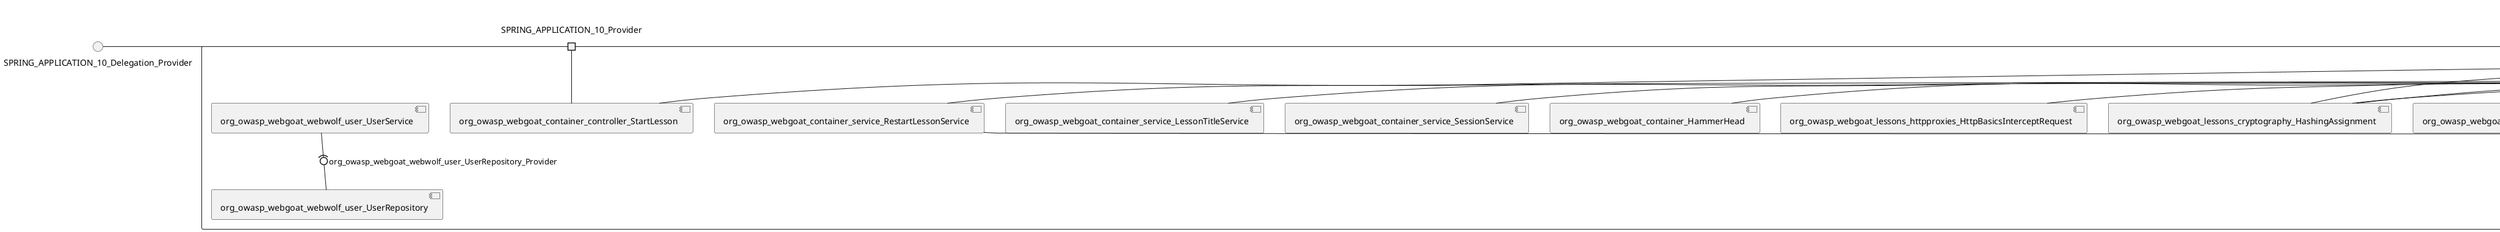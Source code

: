 @startuml
skinparam fixCircleLabelOverlapping true
skinparam componentStyle uml2
() SPRING_APPLICATION_10_Delegation_Provider
() SPRING_APPLICATION_11_Delegation_Provider
() SPRING_APPLICATION_12_Delegation_Provider
() SPRING_APPLICATION_13_Delegation_Provider
() SPRING_APPLICATION_14_Delegation_Provider
() SPRING_APPLICATION_15_Delegation_Provider
() SPRING_APPLICATION_16_Delegation_Provider
() SPRING_APPLICATION_2_Delegation_Provider
() SPRING_APPLICATION_3_Delegation_Provider
() SPRING_APPLICATION_4_Delegation_Provider
() SPRING_APPLICATION_5_Delegation_Provider
() SPRING_APPLICATION_6_Delegation_Provider
() SPRING_APPLICATION_7_Delegation_Provider
() SPRING_APPLICATION_8_Delegation_Provider
() SPRING_APPLICATION_9_Delegation_Provider
() SPRING_APPLICATION_BypassRestrictions_FieldRestrictions_POST_Delegation_Provider
() SPRING_APPLICATION_BypassRestrictions_frontendValidation_POST_Delegation_Provider
() SPRING_APPLICATION_ChromeDevTools_dummy_POST_Delegation_Provider
() SPRING_APPLICATION_ChromeDevTools_network_POST_Delegation_Provider
() SPRING_APPLICATION_CrossSiteScriptingStored_stored_xss_POST_Delegation_Provider
() SPRING_APPLICATION_CrossSiteScriptingStored_stored_xss_follow_up_POST_Delegation_Provider
() SPRING_APPLICATION_CrossSiteScripting_attack1_POST_Delegation_Provider
() SPRING_APPLICATION_CrossSiteScripting_attack3_POST_Delegation_Provider
() SPRING_APPLICATION_CrossSiteScripting_attack4_POST_Delegation_Provider
() SPRING_APPLICATION_CrossSiteScripting_attack5a_GET_Delegation_Provider
() SPRING_APPLICATION_CrossSiteScripting_attack6a_POST_Delegation_Provider
() SPRING_APPLICATION_CrossSiteScripting_dom_follow_up_POST_Delegation_Provider
() SPRING_APPLICATION_CrossSiteScripting_phone_home_xss_POST_Delegation_Provider
() SPRING_APPLICATION_CrossSiteScripting_quiz_GET_POST_Delegation_Provider
() SPRING_APPLICATION_Delegation_Provider
() SPRING_APPLICATION_GET_10_Delegation_Provider
() SPRING_APPLICATION_GET_11_Delegation_Provider
() SPRING_APPLICATION_GET_2_Delegation_Provider
() SPRING_APPLICATION_GET_3_Delegation_Provider
() SPRING_APPLICATION_GET_4_Delegation_Provider
() SPRING_APPLICATION_GET_5_Delegation_Provider
() SPRING_APPLICATION_GET_6_Delegation_Provider
() SPRING_APPLICATION_GET_7_Delegation_Provider
() SPRING_APPLICATION_GET_8_Delegation_Provider
() SPRING_APPLICATION_GET_9_Delegation_Provider
() SPRING_APPLICATION_GET_Delegation_Provider
() SPRING_APPLICATION_HtmlTampering_task_POST_Delegation_Provider
() SPRING_APPLICATION_HttpBasics_attack1_POST_Delegation_Provider
() SPRING_APPLICATION_HttpBasics_attack2_POST_Delegation_Provider
() SPRING_APPLICATION_IDOR_diff_attributes_POST_Delegation_Provider
() SPRING_APPLICATION_IDOR_login_POST_Delegation_Provider
() SPRING_APPLICATION_IDOR_profile_alt_path_POST_Delegation_Provider
() SPRING_APPLICATION_InsecureDeserialization_task_POST_Delegation_Provider
() SPRING_APPLICATION_InsecureLogin_Delegation_Provider
() SPRING_APPLICATION_JWT_decode_POST_Delegation_Provider
() SPRING_APPLICATION_JWT_jku_Delegation_Provider
() SPRING_APPLICATION_JWT_kid_Delegation_Provider
() SPRING_APPLICATION_JWT_quiz_GET_POST_Delegation_Provider
() SPRING_APPLICATION_JWT_refresh_Delegation_Provider
() SPRING_APPLICATION_JWT_secret_POST_Delegation_Provider
() SPRING_APPLICATION_JWT_votings_Delegation_Provider
() SPRING_APPLICATION_LogSpoofing_log_bleeding_POST_Delegation_Provider
() SPRING_APPLICATION_LogSpoofing_log_spoofing_POST_Delegation_Provider
() SPRING_APPLICATION_POST_10_Delegation_Provider
() SPRING_APPLICATION_POST_11_Delegation_Provider
() SPRING_APPLICATION_POST_12_Delegation_Provider
() SPRING_APPLICATION_POST_13_Delegation_Provider
() SPRING_APPLICATION_POST_14_Delegation_Provider
() SPRING_APPLICATION_POST_15_Delegation_Provider
() SPRING_APPLICATION_POST_16_Delegation_Provider
() SPRING_APPLICATION_POST_17_Delegation_Provider
() SPRING_APPLICATION_POST_18_Delegation_Provider
() SPRING_APPLICATION_POST_2_Delegation_Provider
() SPRING_APPLICATION_POST_3_Delegation_Provider
() SPRING_APPLICATION_POST_4_Delegation_Provider
() SPRING_APPLICATION_POST_5_Delegation_Provider
() SPRING_APPLICATION_POST_6_Delegation_Provider
() SPRING_APPLICATION_POST_7_Delegation_Provider
() SPRING_APPLICATION_POST_8_Delegation_Provider
() SPRING_APPLICATION_POST_9_Delegation_Provider
() SPRING_APPLICATION_POST_Delegation_Provider
() SPRING_APPLICATION_PUT_Delegation_Provider
() SPRING_APPLICATION_PasswordReset_ForgotPassword_create_password_reset_link_POST_Delegation_Provider
() SPRING_APPLICATION_PasswordReset_SecurityQuestions_POST_Delegation_Provider
() SPRING_APPLICATION_PasswordReset_reset_Delegation_Provider
() SPRING_APPLICATION_PasswordReset_simple_mail_reset_POST_Delegation_Provider
() SPRING_APPLICATION_PathTraversal_profile_picture_GET_Delegation_Provider
() SPRING_APPLICATION_PathTraversal_profile_picture_fix_GET_Delegation_Provider
() SPRING_APPLICATION_PathTraversal_profile_upload_POST_Delegation_Provider
() SPRING_APPLICATION_PathTraversal_profile_upload_fix_POST_Delegation_Provider
() SPRING_APPLICATION_PathTraversal_profile_upload_remove_user_input_POST_Delegation_Provider
() SPRING_APPLICATION_PathTraversal_random_POST_Delegation_Provider
() SPRING_APPLICATION_PathTraversal_random_picture_GET_Delegation_Provider
() SPRING_APPLICATION_PathTraversal_zip_slip_Delegation_Provider
() SPRING_APPLICATION_SSRF_task1_POST_Delegation_Provider
() SPRING_APPLICATION_SSRF_task2_POST_Delegation_Provider
() SPRING_APPLICATION_SecurePasswords_assignment_POST_Delegation_Provider
() SPRING_APPLICATION_SqlInjectionAdvanced_attack6a_POST_Delegation_Provider
() SPRING_APPLICATION_SqlInjectionAdvanced_attack6b_POST_Delegation_Provider
() SPRING_APPLICATION_SqlInjectionAdvanced_challenge_Login_POST_Delegation_Provider
() SPRING_APPLICATION_SqlInjectionAdvanced_challenge_PUT_Delegation_Provider
() SPRING_APPLICATION_SqlInjectionAdvanced_quiz_GET_POST_Delegation_Provider
() SPRING_APPLICATION_SqlInjectionMitigations_attack10a_POST_Delegation_Provider
() SPRING_APPLICATION_SqlInjectionMitigations_attack10b_POST_Delegation_Provider
() SPRING_APPLICATION_SqlInjectionMitigations_attack12a_POST_Delegation_Provider
() SPRING_APPLICATION_SqlInjectionMitigations_servers_GET_Delegation_Provider
() SPRING_APPLICATION_SqlInjection_assignment5a_POST_Delegation_Provider
() SPRING_APPLICATION_SqlInjection_assignment5b_POST_Delegation_Provider
() SPRING_APPLICATION_SqlInjection_attack10_POST_Delegation_Provider
() SPRING_APPLICATION_SqlInjection_attack2_POST_Delegation_Provider
() SPRING_APPLICATION_SqlInjection_attack3_POST_Delegation_Provider
() SPRING_APPLICATION_SqlInjection_attack4_POST_Delegation_Provider
() SPRING_APPLICATION_SqlInjection_attack5_POST_Delegation_Provider
() SPRING_APPLICATION_SqlInjection_attack8_POST_Delegation_Provider
() SPRING_APPLICATION_SqlInjection_attack9_POST_Delegation_Provider
() SPRING_APPLICATION_SqlOnlyInputValidationOnKeywords_attack_POST_Delegation_Provider
() SPRING_APPLICATION_SqlOnlyInputValidation_attack_POST_Delegation_Provider
() SPRING_APPLICATION_VulnerableComponents_attack1_POST_Delegation_Provider
() SPRING_APPLICATION_WebWolf_GET_Delegation_Provider
() SPRING_APPLICATION_WebWolf_landing_Delegation_Provider
() SPRING_APPLICATION_WebWolf_mail_Delegation_Provider
() SPRING_APPLICATION_challenge_1_POST_Delegation_Provider
() SPRING_APPLICATION_challenge_5_POST_Delegation_Provider
() SPRING_APPLICATION_challenge_7_Delegation_Provider
() SPRING_APPLICATION_challenge_8_Delegation_Provider
() SPRING_APPLICATION_challenge_logo_Delegation_Provider
() SPRING_APPLICATION_cia_quiz_GET_POST_Delegation_Provider
() SPRING_APPLICATION_clientSideFiltering_attack1_POST_Delegation_Provider
() SPRING_APPLICATION_clientSideFiltering_challenge_store_coupons_GET_Delegation_Provider
() SPRING_APPLICATION_clientSideFiltering_getItForFree_POST_Delegation_Provider
() SPRING_APPLICATION_clientSideFiltering_salaries_GET_Delegation_Provider
() SPRING_APPLICATION_crypto_encoding_basic_auth_POST_Delegation_Provider
() SPRING_APPLICATION_crypto_encoding_xor_POST_Delegation_Provider
() SPRING_APPLICATION_crypto_hashing_POST_Delegation_Provider
() SPRING_APPLICATION_crypto_secure_defaults_POST_Delegation_Provider
() SPRING_APPLICATION_crypto_signing_verify_POST_Delegation_Provider
() SPRING_APPLICATION_csrf_feedback_message_POST_Delegation_Provider
() SPRING_APPLICATION_csrf_review_POST_Delegation_Provider
() SPRING_APPLICATION_files_GET_Delegation_Provider
() SPRING_APPLICATION_fileupload_POST_Delegation_Provider
() SPRING_APPLICATION_jwt_Delegation_Provider
() SPRING_APPLICATION_landing_Delegation_Provider
() SPRING_APPLICATION_lesson_template_Delegation_Provider
() SPRING_APPLICATION_login_oauth_mvc_GET_Delegation_Provider
() SPRING_APPLICATION_mail_DELETE_GET_POST_Delegation_Provider
() SPRING_APPLICATION_register_mvc_POST_Delegation_Provider
() SPRING_APPLICATION_registration_GET_Delegation_Provider
() SPRING_APPLICATION_requests_GET_Delegation_Provider
() SPRING_APPLICATION_scoreboard_data_GET_Delegation_Provider
() SPRING_APPLICATION_server_directory_GET_Delegation_Provider
() SPRING_APPLICATION_service_debug_labels_mvc_Delegation_Provider
() SPRING_APPLICATION_service_lessonoverview_mvc_Delegation_Provider
() SPRING_APPLICATION_xxe_comments_GET_Delegation_Provider
rectangle System {
[org_owasp_webgoat_container_HammerHead] [[webgoat-webgoat.repository#_2qM_3u_NEe65wLWVUrOb5w]]
[org_owasp_webgoat_container_WebWolfRedirect] [[webgoat-webgoat.repository#_2qM_3u_NEe65wLWVUrOb5w]]
[org_owasp_webgoat_container_controller_StartLesson] [[webgoat-webgoat.repository#_2qM_3u_NEe65wLWVUrOb5w]]
[org_owasp_webgoat_container_controller_Welcome] [[webgoat-webgoat.repository#_2qM_3u_NEe65wLWVUrOb5w]]
[org_owasp_webgoat_container_i18n_PluginMessages_Provider] [[webgoat-webgoat.repository#_2qM_3u_NEe65wLWVUrOb5w]]
[org_owasp_webgoat_container_service_EnvironmentService] [[webgoat-webgoat.repository#_2qM_3u_NEe65wLWVUrOb5w]]
[org_owasp_webgoat_container_service_HintService] [[webgoat-webgoat.repository#_2qM_3u_NEe65wLWVUrOb5w]]
[org_owasp_webgoat_container_service_LabelDebugService] [[webgoat-webgoat.repository#_2qM_3u_NEe65wLWVUrOb5w]]
[org_owasp_webgoat_container_service_LabelService] [[webgoat-webgoat.repository#_2qM_3u_NEe65wLWVUrOb5w]]
[org_owasp_webgoat_container_service_LessonInfoService] [[webgoat-webgoat.repository#_2qM_3u_NEe65wLWVUrOb5w]]
[org_owasp_webgoat_container_service_LessonMenuService] [[webgoat-webgoat.repository#_2qM_3u_NEe65wLWVUrOb5w]]
[org_owasp_webgoat_container_service_LessonProgressService] [[webgoat-webgoat.repository#_2qM_3u_NEe65wLWVUrOb5w]]
[org_owasp_webgoat_container_service_LessonTitleService] [[webgoat-webgoat.repository#_2qM_3u_NEe65wLWVUrOb5w]]
[org_owasp_webgoat_container_service_ReportCardService] [[webgoat-webgoat.repository#_2qM_3u_NEe65wLWVUrOb5w]]
[org_owasp_webgoat_container_service_RestartLessonService] [[webgoat-webgoat.repository#_2qM_3u_NEe65wLWVUrOb5w]]
[org_owasp_webgoat_container_service_SessionService] [[webgoat-webgoat.repository#_2qM_3u_NEe65wLWVUrOb5w]]
[org_owasp_webgoat_container_session_UserSessionData_Provider] [[webgoat-webgoat.repository#_2qM_3u_NEe65wLWVUrOb5w]]
[org_owasp_webgoat_container_session_WebSession_Provider] [[webgoat-webgoat.repository#_2qM_3u_NEe65wLWVUrOb5w]]
[org_owasp_webgoat_container_users_RegistrationController] [[webgoat-webgoat.repository#_2qM_3u_NEe65wLWVUrOb5w]]
[org_owasp_webgoat_container_users_Scoreboard] [[webgoat-webgoat.repository#_2qM_3u_NEe65wLWVUrOb5w]]
[org_owasp_webgoat_container_users_UserRepository] [[webgoat-webgoat.repository#_2qM_3u_NEe65wLWVUrOb5w]]
[org_owasp_webgoat_container_users_UserService] [[webgoat-webgoat.repository#_2qM_3u_NEe65wLWVUrOb5w]]
[org_owasp_webgoat_container_users_UserTrackerRepository] [[webgoat-webgoat.repository#_2qM_3u_NEe65wLWVUrOb5w]]
[org_owasp_webgoat_lessons_authbypass_VerifyAccount] [[webgoat-webgoat.repository#_2qM_3u_NEe65wLWVUrOb5w]]
[org_owasp_webgoat_lessons_bypassrestrictions_BypassRestrictionsFieldRestrictions] [[webgoat-webgoat.repository#_2qM_3u_NEe65wLWVUrOb5w]]
[org_owasp_webgoat_lessons_bypassrestrictions_BypassRestrictionsFrontendValidation] [[webgoat-webgoat.repository#_2qM_3u_NEe65wLWVUrOb5w]]
[org_owasp_webgoat_lessons_challenges_FlagController] [[webgoat-webgoat.repository#_2qM_3u_NEe65wLWVUrOb5w]]
[org_owasp_webgoat_lessons_challenges_challenge1_Assignment1] [[webgoat-webgoat.repository#_2qM_3u_NEe65wLWVUrOb5w]]
[org_owasp_webgoat_lessons_challenges_challenge1_ImageServlet] [[webgoat-webgoat.repository#_2qM_3u_NEe65wLWVUrOb5w]]
[org_owasp_webgoat_lessons_challenges_challenge5_Assignment5] [[webgoat-webgoat.repository#_2qM_3u_NEe65wLWVUrOb5w]]
[org_owasp_webgoat_lessons_challenges_challenge7_Assignment7] [[webgoat-webgoat.repository#_2qM_3u_NEe65wLWVUrOb5w]]
[org_owasp_webgoat_lessons_challenges_challenge8_Assignment8] [[webgoat-webgoat.repository#_2qM_3u_NEe65wLWVUrOb5w]]
[org_owasp_webgoat_lessons_chromedevtools_NetworkDummy] [[webgoat-webgoat.repository#_2qM_3u_NEe65wLWVUrOb5w]]
[org_owasp_webgoat_lessons_chromedevtools_NetworkLesson] [[webgoat-webgoat.repository#_2qM_3u_NEe65wLWVUrOb5w]]
[org_owasp_webgoat_lessons_cia_CIAQuiz] [[webgoat-webgoat.repository#_2qM_3u_NEe65wLWVUrOb5w]]
[org_owasp_webgoat_lessons_clientsidefiltering_ClientSideFilteringAssignment] [[webgoat-webgoat.repository#_2qM_3u_NEe65wLWVUrOb5w]]
[org_owasp_webgoat_lessons_clientsidefiltering_ClientSideFilteringFreeAssignment] [[webgoat-webgoat.repository#_2qM_3u_NEe65wLWVUrOb5w]]
[org_owasp_webgoat_lessons_clientsidefiltering_Salaries] [[webgoat-webgoat.repository#_2qM_3u_NEe65wLWVUrOb5w]]
[org_owasp_webgoat_lessons_clientsidefiltering_ShopEndpoint] [[webgoat-webgoat.repository#_2qM_3u_NEe65wLWVUrOb5w]]
[org_owasp_webgoat_lessons_cryptography_EncodingAssignment] [[webgoat-webgoat.repository#_2qM_3u_NEe65wLWVUrOb5w]]
[org_owasp_webgoat_lessons_cryptography_HashingAssignment] [[webgoat-webgoat.repository#_2qM_3u_NEe65wLWVUrOb5w]]
[org_owasp_webgoat_lessons_cryptography_SecureDefaultsAssignment] [[webgoat-webgoat.repository#_2qM_3u_NEe65wLWVUrOb5w]]
[org_owasp_webgoat_lessons_cryptography_SigningAssignment] [[webgoat-webgoat.repository#_2qM_3u_NEe65wLWVUrOb5w]]
[org_owasp_webgoat_lessons_cryptography_XOREncodingAssignment] [[webgoat-webgoat.repository#_2qM_3u_NEe65wLWVUrOb5w]]
[org_owasp_webgoat_lessons_csrf_CSRFConfirmFlag1] [[webgoat-webgoat.repository#_2qM_3u_NEe65wLWVUrOb5w]]
[org_owasp_webgoat_lessons_csrf_CSRFFeedback] [[webgoat-webgoat.repository#_2qM_3u_NEe65wLWVUrOb5w]]
[org_owasp_webgoat_lessons_csrf_CSRFGetFlag] [[webgoat-webgoat.repository#_2qM_3u_NEe65wLWVUrOb5w]]
[org_owasp_webgoat_lessons_csrf_CSRFLogin] [[webgoat-webgoat.repository#_2qM_3u_NEe65wLWVUrOb5w]]
[org_owasp_webgoat_lessons_csrf_ForgedReviews] [[webgoat-webgoat.repository#_2qM_3u_NEe65wLWVUrOb5w]]
[org_owasp_webgoat_lessons_csrf_ObjectMapper_Provider] [[webgoat-webgoat.repository#_2qM_3u_NEe65wLWVUrOb5w]]
[org_owasp_webgoat_lessons_deserialization_InsecureDeserializationTask] [[webgoat-webgoat.repository#_2qM_3u_NEe65wLWVUrOb5w]]
[org_owasp_webgoat_lessons_hijacksession_HijackSessionAssignment] [[webgoat-webgoat.repository#_2qM_3u_NEe65wLWVUrOb5w]]
[org_owasp_webgoat_lessons_hijacksession_cas_HijackSessionAuthenticationProvider] [[webgoat-webgoat.repository#_2qM_3u_NEe65wLWVUrOb5w]]
[org_owasp_webgoat_lessons_htmltampering_HtmlTamperingTask] [[webgoat-webgoat.repository#_2qM_3u_NEe65wLWVUrOb5w]]
[org_owasp_webgoat_lessons_httpbasics_HttpBasicsLesson] [[webgoat-webgoat.repository#_2qM_3u_NEe65wLWVUrOb5w]]
[org_owasp_webgoat_lessons_httpbasics_HttpBasicsQuiz] [[webgoat-webgoat.repository#_2qM_3u_NEe65wLWVUrOb5w]]
[org_owasp_webgoat_lessons_httpproxies_HttpBasicsInterceptRequest] [[webgoat-webgoat.repository#_2qM_3u_NEe65wLWVUrOb5w]]
[org_owasp_webgoat_lessons_idor_IDORDiffAttributes] [[webgoat-webgoat.repository#_2qM_3u_NEe65wLWVUrOb5w]]
[org_owasp_webgoat_lessons_idor_IDOREditOtherProfile] [[webgoat-webgoat.repository#_2qM_3u_NEe65wLWVUrOb5w]]
[org_owasp_webgoat_lessons_idor_IDORLogin] [[webgoat-webgoat.repository#_2qM_3u_NEe65wLWVUrOb5w]]
[org_owasp_webgoat_lessons_idor_IDORViewOtherProfile] [[webgoat-webgoat.repository#_2qM_3u_NEe65wLWVUrOb5w]]
[org_owasp_webgoat_lessons_idor_IDORViewOwnProfile] [[webgoat-webgoat.repository#_2qM_3u_NEe65wLWVUrOb5w]]
[org_owasp_webgoat_lessons_idor_IDORViewOwnProfileAltUrl] [[webgoat-webgoat.repository#_2qM_3u_NEe65wLWVUrOb5w]]
[org_owasp_webgoat_lessons_insecurelogin_InsecureLoginTask] [[webgoat-webgoat.repository#_2qM_3u_NEe65wLWVUrOb5w]]
[org_owasp_webgoat_lessons_jwt_JWTDecodeEndpoint] [[webgoat-webgoat.repository#_2qM_3u_NEe65wLWVUrOb5w]]
[org_owasp_webgoat_lessons_jwt_JWTQuiz] [[webgoat-webgoat.repository#_2qM_3u_NEe65wLWVUrOb5w]]
[org_owasp_webgoat_lessons_jwt_JWTRefreshEndpoint] [[webgoat-webgoat.repository#_2qM_3u_NEe65wLWVUrOb5w]]
[org_owasp_webgoat_lessons_jwt_JWTSecretKeyEndpoint] [[webgoat-webgoat.repository#_2qM_3u_NEe65wLWVUrOb5w]]
[org_owasp_webgoat_lessons_jwt_JWTVotesEndpoint] [[webgoat-webgoat.repository#_2qM_3u_NEe65wLWVUrOb5w]]
[org_owasp_webgoat_lessons_jwt_claimmisuse_JWTHeaderJKUEndpoint] [[webgoat-webgoat.repository#_2qM_3u_NEe65wLWVUrOb5w]]
[org_owasp_webgoat_lessons_jwt_claimmisuse_JWTHeaderKIDEndpoint] [[webgoat-webgoat.repository#_2qM_3u_NEe65wLWVUrOb5w]]
[org_owasp_webgoat_lessons_lessontemplate_SampleAttack] [[webgoat-webgoat.repository#_2qM_3u_NEe65wLWVUrOb5w]]
[org_owasp_webgoat_lessons_logging_LogBleedingTask] [[webgoat-webgoat.repository#_2qM_3u_NEe65wLWVUrOb5w]]
[org_owasp_webgoat_lessons_logging_LogSpoofingTask] [[webgoat-webgoat.repository#_2qM_3u_NEe65wLWVUrOb5w]]
[org_owasp_webgoat_lessons_missingac_MissingFunctionACHiddenMenus] [[webgoat-webgoat.repository#_2qM_3u_NEe65wLWVUrOb5w]]
[org_owasp_webgoat_lessons_missingac_MissingFunctionACUsers] [[webgoat-webgoat.repository#_2qM_3u_NEe65wLWVUrOb5w]]
[org_owasp_webgoat_lessons_missingac_MissingFunctionACYourHash] [[webgoat-webgoat.repository#_2qM_3u_NEe65wLWVUrOb5w]]
[org_owasp_webgoat_lessons_missingac_MissingFunctionACYourHashAdmin] [[webgoat-webgoat.repository#_2qM_3u_NEe65wLWVUrOb5w]]
[org_owasp_webgoat_lessons_passwordreset_QuestionsAssignment] [[webgoat-webgoat.repository#_2qM_3u_NEe65wLWVUrOb5w]]
[org_owasp_webgoat_lessons_passwordreset_ResetLinkAssignment] [[webgoat-webgoat.repository#_2qM_3u_NEe65wLWVUrOb5w]]
[org_owasp_webgoat_lessons_passwordreset_ResetLinkAssignmentForgotPassword] [[webgoat-webgoat.repository#_2qM_3u_NEe65wLWVUrOb5w]]
[org_owasp_webgoat_lessons_passwordreset_SecurityQuestionAssignment] [[webgoat-webgoat.repository#_2qM_3u_NEe65wLWVUrOb5w]]
[org_owasp_webgoat_lessons_passwordreset_SimpleMailAssignment] [[webgoat-webgoat.repository#_2qM_3u_NEe65wLWVUrOb5w]]
[org_owasp_webgoat_lessons_passwordreset_TriedQuestions] [[webgoat-webgoat.repository#_2qM_3u_NEe65wLWVUrOb5w]]
[org_owasp_webgoat_lessons_pathtraversal_ProfileUpload] [[webgoat-webgoat.repository#_2qM_3u_NEe65wLWVUrOb5w]]
[org_owasp_webgoat_lessons_pathtraversal_ProfileUploadFix] [[webgoat-webgoat.repository#_2qM_3u_NEe65wLWVUrOb5w]]
[org_owasp_webgoat_lessons_pathtraversal_ProfileUploadRemoveUserInput] [[webgoat-webgoat.repository#_2qM_3u_NEe65wLWVUrOb5w]]
[org_owasp_webgoat_lessons_pathtraversal_ProfileUploadRetrieval] [[webgoat-webgoat.repository#_2qM_3u_NEe65wLWVUrOb5w]]
[org_owasp_webgoat_lessons_pathtraversal_ProfileZipSlip] [[webgoat-webgoat.repository#_2qM_3u_NEe65wLWVUrOb5w]]
[org_owasp_webgoat_lessons_securepasswords_SecurePasswordsAssignment] [[webgoat-webgoat.repository#_2qM_3u_NEe65wLWVUrOb5w]]
[org_owasp_webgoat_lessons_spoofcookie_SpoofCookieAssignment] [[webgoat-webgoat.repository#_2qM_3u_NEe65wLWVUrOb5w]]
[org_owasp_webgoat_lessons_sqlinjection_advanced_SqlInjectionChallenge] [[webgoat-webgoat.repository#_2qM_3u_NEe65wLWVUrOb5w]]
[org_owasp_webgoat_lessons_sqlinjection_advanced_SqlInjectionChallengeLogin] [[webgoat-webgoat.repository#_2qM_3u_NEe65wLWVUrOb5w]]
[org_owasp_webgoat_lessons_sqlinjection_advanced_SqlInjectionLesson6a] [[webgoat-webgoat.repository#_2qM_3u_NEe65wLWVUrOb5w]]
[org_owasp_webgoat_lessons_sqlinjection_advanced_SqlInjectionLesson6b] [[webgoat-webgoat.repository#_2qM_3u_NEe65wLWVUrOb5w]]
[org_owasp_webgoat_lessons_sqlinjection_advanced_SqlInjectionQuiz] [[webgoat-webgoat.repository#_2qM_3u_NEe65wLWVUrOb5w]]
[org_owasp_webgoat_lessons_sqlinjection_introduction_SqlInjectionLesson10] [[webgoat-webgoat.repository#_2qM_3u_NEe65wLWVUrOb5w]]
[org_owasp_webgoat_lessons_sqlinjection_introduction_SqlInjectionLesson2] [[webgoat-webgoat.repository#_2qM_3u_NEe65wLWVUrOb5w]]
[org_owasp_webgoat_lessons_sqlinjection_introduction_SqlInjectionLesson3] [[webgoat-webgoat.repository#_2qM_3u_NEe65wLWVUrOb5w]]
[org_owasp_webgoat_lessons_sqlinjection_introduction_SqlInjectionLesson4] [[webgoat-webgoat.repository#_2qM_3u_NEe65wLWVUrOb5w]]
[org_owasp_webgoat_lessons_sqlinjection_introduction_SqlInjectionLesson5] [[webgoat-webgoat.repository#_2qM_3u_NEe65wLWVUrOb5w]]
[org_owasp_webgoat_lessons_sqlinjection_introduction_SqlInjectionLesson5a] [[webgoat-webgoat.repository#_2qM_3u_NEe65wLWVUrOb5w]]
[org_owasp_webgoat_lessons_sqlinjection_introduction_SqlInjectionLesson5b] [[webgoat-webgoat.repository#_2qM_3u_NEe65wLWVUrOb5w]]
[org_owasp_webgoat_lessons_sqlinjection_introduction_SqlInjectionLesson8] [[webgoat-webgoat.repository#_2qM_3u_NEe65wLWVUrOb5w]]
[org_owasp_webgoat_lessons_sqlinjection_introduction_SqlInjectionLesson9] [[webgoat-webgoat.repository#_2qM_3u_NEe65wLWVUrOb5w]]
[org_owasp_webgoat_lessons_sqlinjection_mitigation_Servers] [[webgoat-webgoat.repository#_2qM_3u_NEe65wLWVUrOb5w]]
[org_owasp_webgoat_lessons_sqlinjection_mitigation_SqlInjectionLesson10a] [[webgoat-webgoat.repository#_2qM_3u_NEe65wLWVUrOb5w]]
[org_owasp_webgoat_lessons_sqlinjection_mitigation_SqlInjectionLesson10b] [[webgoat-webgoat.repository#_2qM_3u_NEe65wLWVUrOb5w]]
[org_owasp_webgoat_lessons_sqlinjection_mitigation_SqlInjectionLesson13] [[webgoat-webgoat.repository#_2qM_3u_NEe65wLWVUrOb5w]]
[org_owasp_webgoat_lessons_sqlinjection_mitigation_SqlOnlyInputValidation] [[webgoat-webgoat.repository#_2qM_3u_NEe65wLWVUrOb5w]]
[org_owasp_webgoat_lessons_sqlinjection_mitigation_SqlOnlyInputValidationOnKeywords] [[webgoat-webgoat.repository#_2qM_3u_NEe65wLWVUrOb5w]]
[org_owasp_webgoat_lessons_ssrf_SSRFTask1] [[webgoat-webgoat.repository#_2qM_3u_NEe65wLWVUrOb5w]]
[org_owasp_webgoat_lessons_ssrf_SSRFTask2] [[webgoat-webgoat.repository#_2qM_3u_NEe65wLWVUrOb5w]]
[org_owasp_webgoat_lessons_vulnerablecomponents_VulnerableComponentsLesson] [[webgoat-webgoat.repository#_2qM_3u_NEe65wLWVUrOb5w]]
[org_owasp_webgoat_lessons_webwolfintroduction_LandingAssignment] [[webgoat-webgoat.repository#_2qM_3u_NEe65wLWVUrOb5w]]
[org_owasp_webgoat_lessons_webwolfintroduction_MailAssignment] [[webgoat-webgoat.repository#_2qM_3u_NEe65wLWVUrOb5w]]
[org_owasp_webgoat_lessons_xss_CrossSiteScriptingLesson1] [[webgoat-webgoat.repository#_2qM_3u_NEe65wLWVUrOb5w]]
[org_owasp_webgoat_lessons_xss_CrossSiteScriptingLesson3] [[webgoat-webgoat.repository#_2qM_3u_NEe65wLWVUrOb5w]]
[org_owasp_webgoat_lessons_xss_CrossSiteScriptingLesson4] [[webgoat-webgoat.repository#_2qM_3u_NEe65wLWVUrOb5w]]
[org_owasp_webgoat_lessons_xss_CrossSiteScriptingLesson5a] [[webgoat-webgoat.repository#_2qM_3u_NEe65wLWVUrOb5w]]
[org_owasp_webgoat_lessons_xss_CrossSiteScriptingLesson6a] [[webgoat-webgoat.repository#_2qM_3u_NEe65wLWVUrOb5w]]
[org_owasp_webgoat_lessons_xss_CrossSiteScriptingQuiz] [[webgoat-webgoat.repository#_2qM_3u_NEe65wLWVUrOb5w]]
[org_owasp_webgoat_lessons_xss_DOMCrossSiteScripting] [[webgoat-webgoat.repository#_2qM_3u_NEe65wLWVUrOb5w]]
[org_owasp_webgoat_lessons_xss_DOMCrossSiteScriptingVerifier] [[webgoat-webgoat.repository#_2qM_3u_NEe65wLWVUrOb5w]]
[org_owasp_webgoat_lessons_xss_stored_StoredCrossSiteScriptingVerifier] [[webgoat-webgoat.repository#_2qM_3u_NEe65wLWVUrOb5w]]
[org_owasp_webgoat_lessons_xss_stored_StoredXssComments] [[webgoat-webgoat.repository#_2qM_3u_NEe65wLWVUrOb5w]]
[org_owasp_webgoat_lessons_xxe_BlindSendFileAssignment] [[webgoat-webgoat.repository#_2qM_3u_NEe65wLWVUrOb5w]]
[org_owasp_webgoat_lessons_xxe_CommentsCache] [[webgoat-webgoat.repository#_2qM_3u_NEe65wLWVUrOb5w]]
[org_owasp_webgoat_lessons_xxe_CommentsEndpoint] [[webgoat-webgoat.repository#_2qM_3u_NEe65wLWVUrOb5w]]
[org_owasp_webgoat_lessons_xxe_ContentTypeAssignment] [[webgoat-webgoat.repository#_2qM_3u_NEe65wLWVUrOb5w]]
[org_owasp_webgoat_lessons_xxe_SimpleXXE] [[webgoat-webgoat.repository#_2qM_3u_NEe65wLWVUrOb5w]]
[org_owasp_webgoat_webwolf_FileServer] [[webgoat-webgoat.repository#_2qM_3u_NEe65wLWVUrOb5w]]
[org_owasp_webgoat_webwolf_jwt_JWTController] [[webgoat-webgoat.repository#_2qM_3u_NEe65wLWVUrOb5w]]
[org_owasp_webgoat_webwolf_mailbox_MailboxController] [[webgoat-webgoat.repository#_2qM_3u_NEe65wLWVUrOb5w]]
[org_owasp_webgoat_webwolf_mailbox_MailboxRepository] [[webgoat-webgoat.repository#_2qM_3u_NEe65wLWVUrOb5w]]
[org_owasp_webgoat_webwolf_requests_LandingPage] [[webgoat-webgoat.repository#_2qM_3u_NEe65wLWVUrOb5w]]
[org_owasp_webgoat_webwolf_requests_Requests] [[webgoat-webgoat.repository#_2qM_3u_NEe65wLWVUrOb5w]]
[org_owasp_webgoat_webwolf_user_UserRepository] [[webgoat-webgoat.repository#_2qM_3u_NEe65wLWVUrOb5w]]
[org_owasp_webgoat_webwolf_user_UserService] [[webgoat-webgoat.repository#_2qM_3u_NEe65wLWVUrOb5w]]
port SPRING_APPLICATION_10_Provider
SPRING_APPLICATION_10_Delegation_Provider - SPRING_APPLICATION_10_Provider
SPRING_APPLICATION_10_Provider - [org_owasp_webgoat_container_controller_StartLesson]
port SPRING_APPLICATION_11_Provider
SPRING_APPLICATION_11_Delegation_Provider - SPRING_APPLICATION_11_Provider
SPRING_APPLICATION_11_Provider - [org_owasp_webgoat_lessons_cryptography_HashingAssignment]
port SPRING_APPLICATION_12_Provider
SPRING_APPLICATION_12_Delegation_Provider - SPRING_APPLICATION_12_Provider
SPRING_APPLICATION_12_Provider - [org_owasp_webgoat_lessons_xxe_SimpleXXE]
port SPRING_APPLICATION_13_Provider
SPRING_APPLICATION_13_Delegation_Provider - SPRING_APPLICATION_13_Provider
SPRING_APPLICATION_13_Provider - [org_owasp_webgoat_lessons_jwt_JWTSecretKeyEndpoint]
port SPRING_APPLICATION_14_Provider
SPRING_APPLICATION_14_Delegation_Provider - SPRING_APPLICATION_14_Provider
SPRING_APPLICATION_14_Provider - [org_owasp_webgoat_lessons_cryptography_SigningAssignment]
port SPRING_APPLICATION_15_Provider
SPRING_APPLICATION_15_Delegation_Provider - SPRING_APPLICATION_15_Provider
SPRING_APPLICATION_15_Provider - [org_owasp_webgoat_container_service_RestartLessonService]
port SPRING_APPLICATION_16_Provider
SPRING_APPLICATION_16_Delegation_Provider - SPRING_APPLICATION_16_Provider
SPRING_APPLICATION_16_Provider - [org_owasp_webgoat_container_service_LessonTitleService]
port SPRING_APPLICATION_2_Provider
SPRING_APPLICATION_2_Delegation_Provider - SPRING_APPLICATION_2_Provider
SPRING_APPLICATION_2_Provider - [org_owasp_webgoat_container_service_SessionService]
port SPRING_APPLICATION_3_Provider
SPRING_APPLICATION_3_Delegation_Provider - SPRING_APPLICATION_3_Provider
SPRING_APPLICATION_3_Provider - [org_owasp_webgoat_container_controller_StartLesson]
port SPRING_APPLICATION_4_Provider
SPRING_APPLICATION_4_Delegation_Provider - SPRING_APPLICATION_4_Provider
SPRING_APPLICATION_4_Provider - [org_owasp_webgoat_container_HammerHead]
port SPRING_APPLICATION_5_Provider
SPRING_APPLICATION_5_Delegation_Provider - SPRING_APPLICATION_5_Provider
SPRING_APPLICATION_5_Provider - [org_owasp_webgoat_container_service_LabelDebugService]
port SPRING_APPLICATION_6_Provider
SPRING_APPLICATION_6_Delegation_Provider - SPRING_APPLICATION_6_Provider
SPRING_APPLICATION_6_Provider - [org_owasp_webgoat_webwolf_FileServer]
port SPRING_APPLICATION_7_Provider
SPRING_APPLICATION_7_Delegation_Provider - SPRING_APPLICATION_7_Provider
SPRING_APPLICATION_7_Provider - [org_owasp_webgoat_lessons_httpproxies_HttpBasicsInterceptRequest]
port SPRING_APPLICATION_8_Provider
SPRING_APPLICATION_8_Delegation_Provider - SPRING_APPLICATION_8_Provider
SPRING_APPLICATION_8_Provider - [org_owasp_webgoat_lessons_cryptography_HashingAssignment]
port SPRING_APPLICATION_9_Provider
SPRING_APPLICATION_9_Delegation_Provider - SPRING_APPLICATION_9_Provider
SPRING_APPLICATION_9_Provider - [org_owasp_webgoat_container_service_LessonMenuService]
port SPRING_APPLICATION_BypassRestrictions_FieldRestrictions_POST_Provider
SPRING_APPLICATION_BypassRestrictions_FieldRestrictions_POST_Delegation_Provider - SPRING_APPLICATION_BypassRestrictions_FieldRestrictions_POST_Provider
SPRING_APPLICATION_BypassRestrictions_FieldRestrictions_POST_Provider - [org_owasp_webgoat_lessons_bypassrestrictions_BypassRestrictionsFieldRestrictions]
port SPRING_APPLICATION_BypassRestrictions_frontendValidation_POST_Provider
SPRING_APPLICATION_BypassRestrictions_frontendValidation_POST_Delegation_Provider - SPRING_APPLICATION_BypassRestrictions_frontendValidation_POST_Provider
SPRING_APPLICATION_BypassRestrictions_frontendValidation_POST_Provider - [org_owasp_webgoat_lessons_bypassrestrictions_BypassRestrictionsFrontendValidation]
port SPRING_APPLICATION_ChromeDevTools_dummy_POST_Provider
SPRING_APPLICATION_ChromeDevTools_dummy_POST_Delegation_Provider - SPRING_APPLICATION_ChromeDevTools_dummy_POST_Provider
SPRING_APPLICATION_ChromeDevTools_dummy_POST_Provider - [org_owasp_webgoat_lessons_chromedevtools_NetworkDummy]
port SPRING_APPLICATION_ChromeDevTools_network_POST_Provider
SPRING_APPLICATION_ChromeDevTools_network_POST_Delegation_Provider - SPRING_APPLICATION_ChromeDevTools_network_POST_Provider
SPRING_APPLICATION_ChromeDevTools_network_POST_Provider - [org_owasp_webgoat_lessons_chromedevtools_NetworkLesson]
port SPRING_APPLICATION_CrossSiteScriptingStored_stored_xss_POST_Provider
SPRING_APPLICATION_CrossSiteScriptingStored_stored_xss_POST_Delegation_Provider - SPRING_APPLICATION_CrossSiteScriptingStored_stored_xss_POST_Provider
SPRING_APPLICATION_CrossSiteScriptingStored_stored_xss_POST_Provider - [org_owasp_webgoat_lessons_xss_stored_StoredXssComments]
port SPRING_APPLICATION_CrossSiteScriptingStored_stored_xss_follow_up_POST_Provider
SPRING_APPLICATION_CrossSiteScriptingStored_stored_xss_follow_up_POST_Delegation_Provider - SPRING_APPLICATION_CrossSiteScriptingStored_stored_xss_follow_up_POST_Provider
SPRING_APPLICATION_CrossSiteScriptingStored_stored_xss_follow_up_POST_Provider - [org_owasp_webgoat_lessons_xss_stored_StoredCrossSiteScriptingVerifier]
port SPRING_APPLICATION_CrossSiteScripting_attack1_POST_Provider
SPRING_APPLICATION_CrossSiteScripting_attack1_POST_Delegation_Provider - SPRING_APPLICATION_CrossSiteScripting_attack1_POST_Provider
SPRING_APPLICATION_CrossSiteScripting_attack1_POST_Provider - [org_owasp_webgoat_lessons_xss_CrossSiteScriptingLesson1]
port SPRING_APPLICATION_CrossSiteScripting_attack3_POST_Provider
SPRING_APPLICATION_CrossSiteScripting_attack3_POST_Delegation_Provider - SPRING_APPLICATION_CrossSiteScripting_attack3_POST_Provider
SPRING_APPLICATION_CrossSiteScripting_attack3_POST_Provider - [org_owasp_webgoat_lessons_xss_CrossSiteScriptingLesson3]
port SPRING_APPLICATION_CrossSiteScripting_attack4_POST_Provider
SPRING_APPLICATION_CrossSiteScripting_attack4_POST_Delegation_Provider - SPRING_APPLICATION_CrossSiteScripting_attack4_POST_Provider
SPRING_APPLICATION_CrossSiteScripting_attack4_POST_Provider - [org_owasp_webgoat_lessons_xss_CrossSiteScriptingLesson4]
port SPRING_APPLICATION_CrossSiteScripting_attack5a_GET_Provider
SPRING_APPLICATION_CrossSiteScripting_attack5a_GET_Delegation_Provider - SPRING_APPLICATION_CrossSiteScripting_attack5a_GET_Provider
SPRING_APPLICATION_CrossSiteScripting_attack5a_GET_Provider - [org_owasp_webgoat_lessons_xss_CrossSiteScriptingLesson5a]
port SPRING_APPLICATION_CrossSiteScripting_attack6a_POST_Provider
SPRING_APPLICATION_CrossSiteScripting_attack6a_POST_Delegation_Provider - SPRING_APPLICATION_CrossSiteScripting_attack6a_POST_Provider
SPRING_APPLICATION_CrossSiteScripting_attack6a_POST_Provider - [org_owasp_webgoat_lessons_xss_CrossSiteScriptingLesson6a]
port SPRING_APPLICATION_CrossSiteScripting_dom_follow_up_POST_Provider
SPRING_APPLICATION_CrossSiteScripting_dom_follow_up_POST_Delegation_Provider - SPRING_APPLICATION_CrossSiteScripting_dom_follow_up_POST_Provider
SPRING_APPLICATION_CrossSiteScripting_dom_follow_up_POST_Provider - [org_owasp_webgoat_lessons_xss_DOMCrossSiteScriptingVerifier]
port SPRING_APPLICATION_CrossSiteScripting_phone_home_xss_POST_Provider
SPRING_APPLICATION_CrossSiteScripting_phone_home_xss_POST_Delegation_Provider - SPRING_APPLICATION_CrossSiteScripting_phone_home_xss_POST_Provider
SPRING_APPLICATION_CrossSiteScripting_phone_home_xss_POST_Provider - [org_owasp_webgoat_lessons_xss_DOMCrossSiteScripting]
port SPRING_APPLICATION_CrossSiteScripting_quiz_GET_POST_Provider
SPRING_APPLICATION_CrossSiteScripting_quiz_GET_POST_Delegation_Provider - SPRING_APPLICATION_CrossSiteScripting_quiz_GET_POST_Provider
SPRING_APPLICATION_CrossSiteScripting_quiz_GET_POST_Provider - [org_owasp_webgoat_lessons_xss_CrossSiteScriptingQuiz]
port SPRING_APPLICATION_Provider
SPRING_APPLICATION_Delegation_Provider - SPRING_APPLICATION_Provider
SPRING_APPLICATION_Provider - [org_owasp_webgoat_container_service_LessonInfoService]
port SPRING_APPLICATION_GET_10_Provider
SPRING_APPLICATION_GET_10_Delegation_Provider - SPRING_APPLICATION_GET_10_Provider
SPRING_APPLICATION_GET_10_Provider - [org_owasp_webgoat_lessons_cryptography_EncodingAssignment]
port SPRING_APPLICATION_GET_11_Provider
SPRING_APPLICATION_GET_11_Delegation_Provider - SPRING_APPLICATION_GET_11_Provider
SPRING_APPLICATION_GET_11_Provider - [org_owasp_webgoat_container_service_LabelService]
port SPRING_APPLICATION_GET_2_Provider
SPRING_APPLICATION_GET_2_Delegation_Provider - SPRING_APPLICATION_GET_2_Provider
SPRING_APPLICATION_GET_2_Provider - [org_owasp_webgoat_lessons_idor_IDORViewOwnProfile]
port SPRING_APPLICATION_GET_3_Provider
SPRING_APPLICATION_GET_3_Delegation_Provider - SPRING_APPLICATION_GET_3_Provider
SPRING_APPLICATION_GET_3_Provider - [org_owasp_webgoat_lessons_spoofcookie_SpoofCookieAssignment]
port SPRING_APPLICATION_GET_4_Provider
SPRING_APPLICATION_GET_4_Delegation_Provider - SPRING_APPLICATION_GET_4_Provider
SPRING_APPLICATION_GET_4_Provider - [org_owasp_webgoat_container_service_HintService]
port SPRING_APPLICATION_GET_5_Provider
SPRING_APPLICATION_GET_5_Delegation_Provider - SPRING_APPLICATION_GET_5_Provider
SPRING_APPLICATION_GET_5_Provider - [org_owasp_webgoat_lessons_idor_IDORViewOtherProfile]
port SPRING_APPLICATION_GET_6_Provider
SPRING_APPLICATION_GET_6_Delegation_Provider - SPRING_APPLICATION_GET_6_Provider
SPRING_APPLICATION_GET_6_Provider - [org_owasp_webgoat_lessons_xss_stored_StoredXssComments]
port SPRING_APPLICATION_GET_7_Provider
SPRING_APPLICATION_GET_7_Delegation_Provider - SPRING_APPLICATION_GET_7_Provider
SPRING_APPLICATION_GET_7_Provider - [org_owasp_webgoat_lessons_csrf_ForgedReviews]
port SPRING_APPLICATION_GET_8_Provider
SPRING_APPLICATION_GET_8_Delegation_Provider - SPRING_APPLICATION_GET_8_Provider
SPRING_APPLICATION_GET_8_Provider - [org_owasp_webgoat_container_service_ReportCardService]
port SPRING_APPLICATION_GET_9_Provider
SPRING_APPLICATION_GET_9_Delegation_Provider - SPRING_APPLICATION_GET_9_Provider
SPRING_APPLICATION_GET_9_Provider - [org_owasp_webgoat_container_controller_Welcome]
port SPRING_APPLICATION_GET_Provider
SPRING_APPLICATION_GET_Delegation_Provider - SPRING_APPLICATION_GET_Provider
SPRING_APPLICATION_GET_Provider - [org_owasp_webgoat_lessons_missingac_MissingFunctionACUsers]
port SPRING_APPLICATION_HtmlTampering_task_POST_Provider
SPRING_APPLICATION_HtmlTampering_task_POST_Delegation_Provider - SPRING_APPLICATION_HtmlTampering_task_POST_Provider
SPRING_APPLICATION_HtmlTampering_task_POST_Provider - [org_owasp_webgoat_lessons_htmltampering_HtmlTamperingTask]
port SPRING_APPLICATION_HttpBasics_attack1_POST_Provider
SPRING_APPLICATION_HttpBasics_attack1_POST_Delegation_Provider - SPRING_APPLICATION_HttpBasics_attack1_POST_Provider
SPRING_APPLICATION_HttpBasics_attack1_POST_Provider - [org_owasp_webgoat_lessons_httpbasics_HttpBasicsLesson]
port SPRING_APPLICATION_HttpBasics_attack2_POST_Provider
SPRING_APPLICATION_HttpBasics_attack2_POST_Delegation_Provider - SPRING_APPLICATION_HttpBasics_attack2_POST_Provider
SPRING_APPLICATION_HttpBasics_attack2_POST_Provider - [org_owasp_webgoat_lessons_httpbasics_HttpBasicsQuiz]
port SPRING_APPLICATION_IDOR_diff_attributes_POST_Provider
SPRING_APPLICATION_IDOR_diff_attributes_POST_Delegation_Provider - SPRING_APPLICATION_IDOR_diff_attributes_POST_Provider
SPRING_APPLICATION_IDOR_diff_attributes_POST_Provider - [org_owasp_webgoat_lessons_idor_IDORDiffAttributes]
port SPRING_APPLICATION_IDOR_login_POST_Provider
SPRING_APPLICATION_IDOR_login_POST_Delegation_Provider - SPRING_APPLICATION_IDOR_login_POST_Provider
SPRING_APPLICATION_IDOR_login_POST_Provider - [org_owasp_webgoat_lessons_idor_IDORLogin]
port SPRING_APPLICATION_IDOR_profile_alt_path_POST_Provider
SPRING_APPLICATION_IDOR_profile_alt_path_POST_Delegation_Provider - SPRING_APPLICATION_IDOR_profile_alt_path_POST_Provider
SPRING_APPLICATION_IDOR_profile_alt_path_POST_Provider - [org_owasp_webgoat_lessons_idor_IDORViewOwnProfileAltUrl]
port SPRING_APPLICATION_InsecureDeserialization_task_POST_Provider
SPRING_APPLICATION_InsecureDeserialization_task_POST_Delegation_Provider - SPRING_APPLICATION_InsecureDeserialization_task_POST_Provider
SPRING_APPLICATION_InsecureDeserialization_task_POST_Provider - [org_owasp_webgoat_lessons_deserialization_InsecureDeserializationTask]
port SPRING_APPLICATION_InsecureLogin_Provider
SPRING_APPLICATION_InsecureLogin_Delegation_Provider - SPRING_APPLICATION_InsecureLogin_Provider
SPRING_APPLICATION_InsecureLogin_Provider - [org_owasp_webgoat_lessons_insecurelogin_InsecureLoginTask]
port SPRING_APPLICATION_JWT_decode_POST_Provider
SPRING_APPLICATION_JWT_decode_POST_Delegation_Provider - SPRING_APPLICATION_JWT_decode_POST_Provider
SPRING_APPLICATION_JWT_decode_POST_Provider - [org_owasp_webgoat_lessons_jwt_JWTDecodeEndpoint]
port SPRING_APPLICATION_JWT_jku_Provider
SPRING_APPLICATION_JWT_jku_Delegation_Provider - SPRING_APPLICATION_JWT_jku_Provider
SPRING_APPLICATION_JWT_jku_Provider - [org_owasp_webgoat_lessons_jwt_claimmisuse_JWTHeaderJKUEndpoint]
port SPRING_APPLICATION_JWT_kid_Provider
SPRING_APPLICATION_JWT_kid_Delegation_Provider - SPRING_APPLICATION_JWT_kid_Provider
SPRING_APPLICATION_JWT_kid_Provider - [org_owasp_webgoat_lessons_jwt_claimmisuse_JWTHeaderKIDEndpoint]
port SPRING_APPLICATION_JWT_quiz_GET_POST_Provider
SPRING_APPLICATION_JWT_quiz_GET_POST_Delegation_Provider - SPRING_APPLICATION_JWT_quiz_GET_POST_Provider
SPRING_APPLICATION_JWT_quiz_GET_POST_Provider - [org_owasp_webgoat_lessons_jwt_JWTQuiz]
port SPRING_APPLICATION_JWT_refresh_Provider
SPRING_APPLICATION_JWT_refresh_Delegation_Provider - SPRING_APPLICATION_JWT_refresh_Provider
SPRING_APPLICATION_JWT_refresh_Provider - [org_owasp_webgoat_lessons_jwt_JWTRefreshEndpoint]
port SPRING_APPLICATION_JWT_secret_POST_Provider
SPRING_APPLICATION_JWT_secret_POST_Delegation_Provider - SPRING_APPLICATION_JWT_secret_POST_Provider
SPRING_APPLICATION_JWT_secret_POST_Provider - [org_owasp_webgoat_lessons_jwt_JWTSecretKeyEndpoint]
port SPRING_APPLICATION_JWT_votings_Provider
SPRING_APPLICATION_JWT_votings_Delegation_Provider - SPRING_APPLICATION_JWT_votings_Provider
SPRING_APPLICATION_JWT_votings_Provider - [org_owasp_webgoat_lessons_jwt_JWTVotesEndpoint]
port SPRING_APPLICATION_LogSpoofing_log_bleeding_POST_Provider
SPRING_APPLICATION_LogSpoofing_log_bleeding_POST_Delegation_Provider - SPRING_APPLICATION_LogSpoofing_log_bleeding_POST_Provider
SPRING_APPLICATION_LogSpoofing_log_bleeding_POST_Provider - [org_owasp_webgoat_lessons_logging_LogBleedingTask]
port SPRING_APPLICATION_LogSpoofing_log_spoofing_POST_Provider
SPRING_APPLICATION_LogSpoofing_log_spoofing_POST_Delegation_Provider - SPRING_APPLICATION_LogSpoofing_log_spoofing_POST_Provider
SPRING_APPLICATION_LogSpoofing_log_spoofing_POST_Provider - [org_owasp_webgoat_lessons_logging_LogSpoofingTask]
port SPRING_APPLICATION_POST_10_Provider
SPRING_APPLICATION_POST_10_Delegation_Provider - SPRING_APPLICATION_POST_10_Provider
SPRING_APPLICATION_POST_10_Provider - [org_owasp_webgoat_lessons_spoofcookie_SpoofCookieAssignment]
port SPRING_APPLICATION_POST_11_Provider
SPRING_APPLICATION_POST_11_Delegation_Provider - SPRING_APPLICATION_POST_11_Provider
SPRING_APPLICATION_POST_11_Provider - [org_owasp_webgoat_lessons_challenges_FlagController]
port SPRING_APPLICATION_POST_12_Provider
SPRING_APPLICATION_POST_12_Delegation_Provider - SPRING_APPLICATION_POST_12_Provider
SPRING_APPLICATION_POST_12_Provider - [org_owasp_webgoat_lessons_xxe_ContentTypeAssignment]
port SPRING_APPLICATION_POST_13_Provider
SPRING_APPLICATION_POST_13_Delegation_Provider - SPRING_APPLICATION_POST_13_Provider
SPRING_APPLICATION_POST_13_Provider - [org_owasp_webgoat_lessons_passwordreset_QuestionsAssignment]
port SPRING_APPLICATION_POST_14_Provider
SPRING_APPLICATION_POST_14_Delegation_Provider - SPRING_APPLICATION_POST_14_Provider
SPRING_APPLICATION_POST_14_Provider - [org_owasp_webgoat_lessons_passwordreset_SimpleMailAssignment]
port SPRING_APPLICATION_POST_15_Provider
SPRING_APPLICATION_POST_15_Delegation_Provider - SPRING_APPLICATION_POST_15_Provider
SPRING_APPLICATION_POST_15_Provider - [org_owasp_webgoat_lessons_missingac_MissingFunctionACYourHashAdmin]
port SPRING_APPLICATION_POST_16_Provider
SPRING_APPLICATION_POST_16_Delegation_Provider - SPRING_APPLICATION_POST_16_Provider
SPRING_APPLICATION_POST_16_Provider - [org_owasp_webgoat_lessons_csrf_CSRFConfirmFlag1]
port SPRING_APPLICATION_POST_17_Provider
SPRING_APPLICATION_POST_17_Delegation_Provider - SPRING_APPLICATION_POST_17_Provider
SPRING_APPLICATION_POST_17_Provider - [org_owasp_webgoat_lessons_hijacksession_HijackSessionAssignment]
port SPRING_APPLICATION_POST_18_Provider
SPRING_APPLICATION_POST_18_Delegation_Provider - SPRING_APPLICATION_POST_18_Provider
SPRING_APPLICATION_POST_18_Provider - [org_owasp_webgoat_lessons_chromedevtools_NetworkLesson]
port SPRING_APPLICATION_POST_2_Provider
SPRING_APPLICATION_POST_2_Delegation_Provider - SPRING_APPLICATION_POST_2_Provider
SPRING_APPLICATION_POST_2_Provider - [org_owasp_webgoat_lessons_xxe_BlindSendFileAssignment]
port SPRING_APPLICATION_POST_3_Provider
SPRING_APPLICATION_POST_3_Delegation_Provider - SPRING_APPLICATION_POST_3_Provider
SPRING_APPLICATION_POST_3_Provider - [org_owasp_webgoat_lessons_missingac_MissingFunctionACUsers]
port SPRING_APPLICATION_POST_4_Provider
SPRING_APPLICATION_POST_4_Delegation_Provider - SPRING_APPLICATION_POST_4_Provider
SPRING_APPLICATION_POST_4_Provider - [org_owasp_webgoat_lessons_authbypass_VerifyAccount]
port SPRING_APPLICATION_POST_5_Provider
SPRING_APPLICATION_POST_5_Delegation_Provider - SPRING_APPLICATION_POST_5_Provider
SPRING_APPLICATION_POST_5_Provider - [org_owasp_webgoat_lessons_csrf_CSRFFeedback]
port SPRING_APPLICATION_POST_6_Provider
SPRING_APPLICATION_POST_6_Delegation_Provider - SPRING_APPLICATION_POST_6_Provider
SPRING_APPLICATION_POST_6_Provider - [org_owasp_webgoat_lessons_xxe_SimpleXXE]
port SPRING_APPLICATION_POST_7_Provider
SPRING_APPLICATION_POST_7_Delegation_Provider - SPRING_APPLICATION_POST_7_Provider
SPRING_APPLICATION_POST_7_Provider - [org_owasp_webgoat_lessons_missingac_MissingFunctionACHiddenMenus]
port SPRING_APPLICATION_POST_8_Provider
SPRING_APPLICATION_POST_8_Delegation_Provider - SPRING_APPLICATION_POST_8_Provider
SPRING_APPLICATION_POST_8_Provider - [org_owasp_webgoat_lessons_missingac_MissingFunctionACYourHash]
port SPRING_APPLICATION_POST_9_Provider
SPRING_APPLICATION_POST_9_Delegation_Provider - SPRING_APPLICATION_POST_9_Provider
SPRING_APPLICATION_POST_9_Provider - [org_owasp_webgoat_lessons_csrf_CSRFGetFlag]
port SPRING_APPLICATION_POST_Provider
SPRING_APPLICATION_POST_Delegation_Provider - SPRING_APPLICATION_POST_Provider
SPRING_APPLICATION_POST_Provider - [org_owasp_webgoat_lessons_csrf_CSRFLogin]
port SPRING_APPLICATION_PUT_Provider
SPRING_APPLICATION_PUT_Delegation_Provider - SPRING_APPLICATION_PUT_Provider
SPRING_APPLICATION_PUT_Provider - [org_owasp_webgoat_lessons_idor_IDOREditOtherProfile]
port SPRING_APPLICATION_PasswordReset_ForgotPassword_create_password_reset_link_POST_Provider
SPRING_APPLICATION_PasswordReset_ForgotPassword_create_password_reset_link_POST_Delegation_Provider - SPRING_APPLICATION_PasswordReset_ForgotPassword_create_password_reset_link_POST_Provider
SPRING_APPLICATION_PasswordReset_ForgotPassword_create_password_reset_link_POST_Provider - [org_owasp_webgoat_lessons_passwordreset_ResetLinkAssignmentForgotPassword]
port SPRING_APPLICATION_PasswordReset_SecurityQuestions_POST_Provider
SPRING_APPLICATION_PasswordReset_SecurityQuestions_POST_Delegation_Provider - SPRING_APPLICATION_PasswordReset_SecurityQuestions_POST_Provider
SPRING_APPLICATION_PasswordReset_SecurityQuestions_POST_Provider - [org_owasp_webgoat_lessons_passwordreset_SecurityQuestionAssignment]
port SPRING_APPLICATION_PasswordReset_reset_Provider
SPRING_APPLICATION_PasswordReset_reset_Delegation_Provider - SPRING_APPLICATION_PasswordReset_reset_Provider
SPRING_APPLICATION_PasswordReset_reset_Provider - [org_owasp_webgoat_lessons_passwordreset_ResetLinkAssignment]
port SPRING_APPLICATION_PasswordReset_simple_mail_reset_POST_Provider
SPRING_APPLICATION_PasswordReset_simple_mail_reset_POST_Delegation_Provider - SPRING_APPLICATION_PasswordReset_simple_mail_reset_POST_Provider
SPRING_APPLICATION_PasswordReset_simple_mail_reset_POST_Provider - [org_owasp_webgoat_lessons_passwordreset_SimpleMailAssignment]
port SPRING_APPLICATION_PathTraversal_profile_picture_GET_Provider
SPRING_APPLICATION_PathTraversal_profile_picture_GET_Delegation_Provider - SPRING_APPLICATION_PathTraversal_profile_picture_GET_Provider
SPRING_APPLICATION_PathTraversal_profile_picture_GET_Provider - [org_owasp_webgoat_lessons_pathtraversal_ProfileUpload]
port SPRING_APPLICATION_PathTraversal_profile_picture_fix_GET_Provider
SPRING_APPLICATION_PathTraversal_profile_picture_fix_GET_Delegation_Provider - SPRING_APPLICATION_PathTraversal_profile_picture_fix_GET_Provider
SPRING_APPLICATION_PathTraversal_profile_picture_fix_GET_Provider - [org_owasp_webgoat_lessons_pathtraversal_ProfileUploadFix]
port SPRING_APPLICATION_PathTraversal_profile_upload_POST_Provider
SPRING_APPLICATION_PathTraversal_profile_upload_POST_Delegation_Provider - SPRING_APPLICATION_PathTraversal_profile_upload_POST_Provider
SPRING_APPLICATION_PathTraversal_profile_upload_POST_Provider - [org_owasp_webgoat_lessons_pathtraversal_ProfileUpload]
port SPRING_APPLICATION_PathTraversal_profile_upload_fix_POST_Provider
SPRING_APPLICATION_PathTraversal_profile_upload_fix_POST_Delegation_Provider - SPRING_APPLICATION_PathTraversal_profile_upload_fix_POST_Provider
SPRING_APPLICATION_PathTraversal_profile_upload_fix_POST_Provider - [org_owasp_webgoat_lessons_pathtraversal_ProfileUploadFix]
port SPRING_APPLICATION_PathTraversal_profile_upload_remove_user_input_POST_Provider
SPRING_APPLICATION_PathTraversal_profile_upload_remove_user_input_POST_Delegation_Provider - SPRING_APPLICATION_PathTraversal_profile_upload_remove_user_input_POST_Provider
SPRING_APPLICATION_PathTraversal_profile_upload_remove_user_input_POST_Provider - [org_owasp_webgoat_lessons_pathtraversal_ProfileUploadRemoveUserInput]
port SPRING_APPLICATION_PathTraversal_random_POST_Provider
SPRING_APPLICATION_PathTraversal_random_POST_Delegation_Provider - SPRING_APPLICATION_PathTraversal_random_POST_Provider
SPRING_APPLICATION_PathTraversal_random_POST_Provider - [org_owasp_webgoat_lessons_pathtraversal_ProfileUploadRetrieval]
port SPRING_APPLICATION_PathTraversal_random_picture_GET_Provider
SPRING_APPLICATION_PathTraversal_random_picture_GET_Delegation_Provider - SPRING_APPLICATION_PathTraversal_random_picture_GET_Provider
SPRING_APPLICATION_PathTraversal_random_picture_GET_Provider - [org_owasp_webgoat_lessons_pathtraversal_ProfileUploadRetrieval]
port SPRING_APPLICATION_PathTraversal_zip_slip_Provider
SPRING_APPLICATION_PathTraversal_zip_slip_Delegation_Provider - SPRING_APPLICATION_PathTraversal_zip_slip_Provider
SPRING_APPLICATION_PathTraversal_zip_slip_Provider - [org_owasp_webgoat_lessons_pathtraversal_ProfileZipSlip]
port SPRING_APPLICATION_SSRF_task1_POST_Provider
SPRING_APPLICATION_SSRF_task1_POST_Delegation_Provider - SPRING_APPLICATION_SSRF_task1_POST_Provider
SPRING_APPLICATION_SSRF_task1_POST_Provider - [org_owasp_webgoat_lessons_ssrf_SSRFTask1]
port SPRING_APPLICATION_SSRF_task2_POST_Provider
SPRING_APPLICATION_SSRF_task2_POST_Delegation_Provider - SPRING_APPLICATION_SSRF_task2_POST_Provider
SPRING_APPLICATION_SSRF_task2_POST_Provider - [org_owasp_webgoat_lessons_ssrf_SSRFTask2]
port SPRING_APPLICATION_SecurePasswords_assignment_POST_Provider
SPRING_APPLICATION_SecurePasswords_assignment_POST_Delegation_Provider - SPRING_APPLICATION_SecurePasswords_assignment_POST_Provider
SPRING_APPLICATION_SecurePasswords_assignment_POST_Provider - [org_owasp_webgoat_lessons_securepasswords_SecurePasswordsAssignment]
port SPRING_APPLICATION_SqlInjectionAdvanced_attack6a_POST_Provider
SPRING_APPLICATION_SqlInjectionAdvanced_attack6a_POST_Delegation_Provider - SPRING_APPLICATION_SqlInjectionAdvanced_attack6a_POST_Provider
SPRING_APPLICATION_SqlInjectionAdvanced_attack6a_POST_Provider - [org_owasp_webgoat_lessons_sqlinjection_advanced_SqlInjectionLesson6a]
port SPRING_APPLICATION_SqlInjectionAdvanced_attack6b_POST_Provider
SPRING_APPLICATION_SqlInjectionAdvanced_attack6b_POST_Delegation_Provider - SPRING_APPLICATION_SqlInjectionAdvanced_attack6b_POST_Provider
SPRING_APPLICATION_SqlInjectionAdvanced_attack6b_POST_Provider - [org_owasp_webgoat_lessons_sqlinjection_advanced_SqlInjectionLesson6b]
port SPRING_APPLICATION_SqlInjectionAdvanced_challenge_Login_POST_Provider
SPRING_APPLICATION_SqlInjectionAdvanced_challenge_Login_POST_Delegation_Provider - SPRING_APPLICATION_SqlInjectionAdvanced_challenge_Login_POST_Provider
SPRING_APPLICATION_SqlInjectionAdvanced_challenge_Login_POST_Provider - [org_owasp_webgoat_lessons_sqlinjection_advanced_SqlInjectionChallengeLogin]
port SPRING_APPLICATION_SqlInjectionAdvanced_challenge_PUT_Provider
SPRING_APPLICATION_SqlInjectionAdvanced_challenge_PUT_Delegation_Provider - SPRING_APPLICATION_SqlInjectionAdvanced_challenge_PUT_Provider
SPRING_APPLICATION_SqlInjectionAdvanced_challenge_PUT_Provider - [org_owasp_webgoat_lessons_sqlinjection_advanced_SqlInjectionChallenge]
port SPRING_APPLICATION_SqlInjectionAdvanced_quiz_GET_POST_Provider
SPRING_APPLICATION_SqlInjectionAdvanced_quiz_GET_POST_Delegation_Provider - SPRING_APPLICATION_SqlInjectionAdvanced_quiz_GET_POST_Provider
SPRING_APPLICATION_SqlInjectionAdvanced_quiz_GET_POST_Provider - [org_owasp_webgoat_lessons_sqlinjection_advanced_SqlInjectionQuiz]
port SPRING_APPLICATION_SqlInjectionMitigations_attack10a_POST_Provider
SPRING_APPLICATION_SqlInjectionMitigations_attack10a_POST_Delegation_Provider - SPRING_APPLICATION_SqlInjectionMitigations_attack10a_POST_Provider
SPRING_APPLICATION_SqlInjectionMitigations_attack10a_POST_Provider - [org_owasp_webgoat_lessons_sqlinjection_mitigation_SqlInjectionLesson10a]
port SPRING_APPLICATION_SqlInjectionMitigations_attack10b_POST_Provider
SPRING_APPLICATION_SqlInjectionMitigations_attack10b_POST_Delegation_Provider - SPRING_APPLICATION_SqlInjectionMitigations_attack10b_POST_Provider
SPRING_APPLICATION_SqlInjectionMitigations_attack10b_POST_Provider - [org_owasp_webgoat_lessons_sqlinjection_mitigation_SqlInjectionLesson10b]
port SPRING_APPLICATION_SqlInjectionMitigations_attack12a_POST_Provider
SPRING_APPLICATION_SqlInjectionMitigations_attack12a_POST_Delegation_Provider - SPRING_APPLICATION_SqlInjectionMitigations_attack12a_POST_Provider
SPRING_APPLICATION_SqlInjectionMitigations_attack12a_POST_Provider - [org_owasp_webgoat_lessons_sqlinjection_mitigation_SqlInjectionLesson13]
port SPRING_APPLICATION_SqlInjectionMitigations_servers_GET_Provider
SPRING_APPLICATION_SqlInjectionMitigations_servers_GET_Delegation_Provider - SPRING_APPLICATION_SqlInjectionMitigations_servers_GET_Provider
SPRING_APPLICATION_SqlInjectionMitigations_servers_GET_Provider - [org_owasp_webgoat_lessons_sqlinjection_mitigation_Servers]
port SPRING_APPLICATION_SqlInjection_assignment5a_POST_Provider
SPRING_APPLICATION_SqlInjection_assignment5a_POST_Delegation_Provider - SPRING_APPLICATION_SqlInjection_assignment5a_POST_Provider
SPRING_APPLICATION_SqlInjection_assignment5a_POST_Provider - [org_owasp_webgoat_lessons_sqlinjection_introduction_SqlInjectionLesson5a]
port SPRING_APPLICATION_SqlInjection_assignment5b_POST_Provider
SPRING_APPLICATION_SqlInjection_assignment5b_POST_Delegation_Provider - SPRING_APPLICATION_SqlInjection_assignment5b_POST_Provider
SPRING_APPLICATION_SqlInjection_assignment5b_POST_Provider - [org_owasp_webgoat_lessons_sqlinjection_introduction_SqlInjectionLesson5b]
port SPRING_APPLICATION_SqlInjection_attack10_POST_Provider
SPRING_APPLICATION_SqlInjection_attack10_POST_Delegation_Provider - SPRING_APPLICATION_SqlInjection_attack10_POST_Provider
SPRING_APPLICATION_SqlInjection_attack10_POST_Provider - [org_owasp_webgoat_lessons_sqlinjection_introduction_SqlInjectionLesson10]
port SPRING_APPLICATION_SqlInjection_attack2_POST_Provider
SPRING_APPLICATION_SqlInjection_attack2_POST_Delegation_Provider - SPRING_APPLICATION_SqlInjection_attack2_POST_Provider
SPRING_APPLICATION_SqlInjection_attack2_POST_Provider - [org_owasp_webgoat_lessons_sqlinjection_introduction_SqlInjectionLesson2]
port SPRING_APPLICATION_SqlInjection_attack3_POST_Provider
SPRING_APPLICATION_SqlInjection_attack3_POST_Delegation_Provider - SPRING_APPLICATION_SqlInjection_attack3_POST_Provider
SPRING_APPLICATION_SqlInjection_attack3_POST_Provider - [org_owasp_webgoat_lessons_sqlinjection_introduction_SqlInjectionLesson3]
port SPRING_APPLICATION_SqlInjection_attack4_POST_Provider
SPRING_APPLICATION_SqlInjection_attack4_POST_Delegation_Provider - SPRING_APPLICATION_SqlInjection_attack4_POST_Provider
SPRING_APPLICATION_SqlInjection_attack4_POST_Provider - [org_owasp_webgoat_lessons_sqlinjection_introduction_SqlInjectionLesson4]
port SPRING_APPLICATION_SqlInjection_attack5_POST_Provider
SPRING_APPLICATION_SqlInjection_attack5_POST_Delegation_Provider - SPRING_APPLICATION_SqlInjection_attack5_POST_Provider
SPRING_APPLICATION_SqlInjection_attack5_POST_Provider - [org_owasp_webgoat_lessons_sqlinjection_introduction_SqlInjectionLesson5]
port SPRING_APPLICATION_SqlInjection_attack8_POST_Provider
SPRING_APPLICATION_SqlInjection_attack8_POST_Delegation_Provider - SPRING_APPLICATION_SqlInjection_attack8_POST_Provider
SPRING_APPLICATION_SqlInjection_attack8_POST_Provider - [org_owasp_webgoat_lessons_sqlinjection_introduction_SqlInjectionLesson8]
port SPRING_APPLICATION_SqlInjection_attack9_POST_Provider
SPRING_APPLICATION_SqlInjection_attack9_POST_Delegation_Provider - SPRING_APPLICATION_SqlInjection_attack9_POST_Provider
SPRING_APPLICATION_SqlInjection_attack9_POST_Provider - [org_owasp_webgoat_lessons_sqlinjection_introduction_SqlInjectionLesson9]
port SPRING_APPLICATION_SqlOnlyInputValidationOnKeywords_attack_POST_Provider
SPRING_APPLICATION_SqlOnlyInputValidationOnKeywords_attack_POST_Delegation_Provider - SPRING_APPLICATION_SqlOnlyInputValidationOnKeywords_attack_POST_Provider
SPRING_APPLICATION_SqlOnlyInputValidationOnKeywords_attack_POST_Provider - [org_owasp_webgoat_lessons_sqlinjection_mitigation_SqlOnlyInputValidationOnKeywords]
port SPRING_APPLICATION_SqlOnlyInputValidation_attack_POST_Provider
SPRING_APPLICATION_SqlOnlyInputValidation_attack_POST_Delegation_Provider - SPRING_APPLICATION_SqlOnlyInputValidation_attack_POST_Provider
SPRING_APPLICATION_SqlOnlyInputValidation_attack_POST_Provider - [org_owasp_webgoat_lessons_sqlinjection_mitigation_SqlOnlyInputValidation]
port SPRING_APPLICATION_VulnerableComponents_attack1_POST_Provider
SPRING_APPLICATION_VulnerableComponents_attack1_POST_Delegation_Provider - SPRING_APPLICATION_VulnerableComponents_attack1_POST_Provider
SPRING_APPLICATION_VulnerableComponents_attack1_POST_Provider - [org_owasp_webgoat_lessons_vulnerablecomponents_VulnerableComponentsLesson]
port SPRING_APPLICATION_WebWolf_GET_Provider
SPRING_APPLICATION_WebWolf_GET_Delegation_Provider - SPRING_APPLICATION_WebWolf_GET_Provider
SPRING_APPLICATION_WebWolf_GET_Provider - [org_owasp_webgoat_container_WebWolfRedirect]
port SPRING_APPLICATION_WebWolf_landing_Provider
SPRING_APPLICATION_WebWolf_landing_Delegation_Provider - SPRING_APPLICATION_WebWolf_landing_Provider
SPRING_APPLICATION_WebWolf_landing_Provider - [org_owasp_webgoat_lessons_webwolfintroduction_LandingAssignment]
port SPRING_APPLICATION_WebWolf_mail_Provider
SPRING_APPLICATION_WebWolf_mail_Delegation_Provider - SPRING_APPLICATION_WebWolf_mail_Provider
SPRING_APPLICATION_WebWolf_mail_Provider - [org_owasp_webgoat_lessons_webwolfintroduction_MailAssignment]
port SPRING_APPLICATION_challenge_1_POST_Provider
SPRING_APPLICATION_challenge_1_POST_Delegation_Provider - SPRING_APPLICATION_challenge_1_POST_Provider
SPRING_APPLICATION_challenge_1_POST_Provider - [org_owasp_webgoat_lessons_challenges_challenge1_Assignment1]
port SPRING_APPLICATION_challenge_5_POST_Provider
SPRING_APPLICATION_challenge_5_POST_Delegation_Provider - SPRING_APPLICATION_challenge_5_POST_Provider
SPRING_APPLICATION_challenge_5_POST_Provider - [org_owasp_webgoat_lessons_challenges_challenge5_Assignment5]
port SPRING_APPLICATION_challenge_7_Provider
SPRING_APPLICATION_challenge_7_Delegation_Provider - SPRING_APPLICATION_challenge_7_Provider
SPRING_APPLICATION_challenge_7_Provider - [org_owasp_webgoat_lessons_challenges_challenge7_Assignment7]
port SPRING_APPLICATION_challenge_8_Provider
SPRING_APPLICATION_challenge_8_Delegation_Provider - SPRING_APPLICATION_challenge_8_Provider
SPRING_APPLICATION_challenge_8_Provider - [org_owasp_webgoat_lessons_challenges_challenge8_Assignment8]
port SPRING_APPLICATION_challenge_logo_Provider
SPRING_APPLICATION_challenge_logo_Delegation_Provider - SPRING_APPLICATION_challenge_logo_Provider
SPRING_APPLICATION_challenge_logo_Provider - [org_owasp_webgoat_lessons_challenges_challenge1_ImageServlet]
port SPRING_APPLICATION_cia_quiz_GET_POST_Provider
SPRING_APPLICATION_cia_quiz_GET_POST_Delegation_Provider - SPRING_APPLICATION_cia_quiz_GET_POST_Provider
SPRING_APPLICATION_cia_quiz_GET_POST_Provider - [org_owasp_webgoat_lessons_cia_CIAQuiz]
port SPRING_APPLICATION_clientSideFiltering_attack1_POST_Provider
SPRING_APPLICATION_clientSideFiltering_attack1_POST_Delegation_Provider - SPRING_APPLICATION_clientSideFiltering_attack1_POST_Provider
SPRING_APPLICATION_clientSideFiltering_attack1_POST_Provider - [org_owasp_webgoat_lessons_clientsidefiltering_ClientSideFilteringAssignment]
port SPRING_APPLICATION_clientSideFiltering_challenge_store_coupons_GET_Provider
SPRING_APPLICATION_clientSideFiltering_challenge_store_coupons_GET_Delegation_Provider - SPRING_APPLICATION_clientSideFiltering_challenge_store_coupons_GET_Provider
SPRING_APPLICATION_clientSideFiltering_challenge_store_coupons_GET_Provider - [org_owasp_webgoat_lessons_clientsidefiltering_ShopEndpoint]
port SPRING_APPLICATION_clientSideFiltering_getItForFree_POST_Provider
SPRING_APPLICATION_clientSideFiltering_getItForFree_POST_Delegation_Provider - SPRING_APPLICATION_clientSideFiltering_getItForFree_POST_Provider
SPRING_APPLICATION_clientSideFiltering_getItForFree_POST_Provider - [org_owasp_webgoat_lessons_clientsidefiltering_ClientSideFilteringFreeAssignment]
port SPRING_APPLICATION_clientSideFiltering_salaries_GET_Provider
SPRING_APPLICATION_clientSideFiltering_salaries_GET_Delegation_Provider - SPRING_APPLICATION_clientSideFiltering_salaries_GET_Provider
SPRING_APPLICATION_clientSideFiltering_salaries_GET_Provider - [org_owasp_webgoat_lessons_clientsidefiltering_Salaries]
port SPRING_APPLICATION_crypto_encoding_basic_auth_POST_Provider
SPRING_APPLICATION_crypto_encoding_basic_auth_POST_Delegation_Provider - SPRING_APPLICATION_crypto_encoding_basic_auth_POST_Provider
SPRING_APPLICATION_crypto_encoding_basic_auth_POST_Provider - [org_owasp_webgoat_lessons_cryptography_EncodingAssignment]
port SPRING_APPLICATION_crypto_encoding_xor_POST_Provider
SPRING_APPLICATION_crypto_encoding_xor_POST_Delegation_Provider - SPRING_APPLICATION_crypto_encoding_xor_POST_Provider
SPRING_APPLICATION_crypto_encoding_xor_POST_Provider - [org_owasp_webgoat_lessons_cryptography_XOREncodingAssignment]
port SPRING_APPLICATION_crypto_hashing_POST_Provider
SPRING_APPLICATION_crypto_hashing_POST_Delegation_Provider - SPRING_APPLICATION_crypto_hashing_POST_Provider
SPRING_APPLICATION_crypto_hashing_POST_Provider - [org_owasp_webgoat_lessons_cryptography_HashingAssignment]
port SPRING_APPLICATION_crypto_secure_defaults_POST_Provider
SPRING_APPLICATION_crypto_secure_defaults_POST_Delegation_Provider - SPRING_APPLICATION_crypto_secure_defaults_POST_Provider
SPRING_APPLICATION_crypto_secure_defaults_POST_Provider - [org_owasp_webgoat_lessons_cryptography_SecureDefaultsAssignment]
port SPRING_APPLICATION_crypto_signing_verify_POST_Provider
SPRING_APPLICATION_crypto_signing_verify_POST_Delegation_Provider - SPRING_APPLICATION_crypto_signing_verify_POST_Provider
SPRING_APPLICATION_crypto_signing_verify_POST_Provider - [org_owasp_webgoat_lessons_cryptography_SigningAssignment]
port SPRING_APPLICATION_csrf_feedback_message_POST_Provider
SPRING_APPLICATION_csrf_feedback_message_POST_Delegation_Provider - SPRING_APPLICATION_csrf_feedback_message_POST_Provider
SPRING_APPLICATION_csrf_feedback_message_POST_Provider - [org_owasp_webgoat_lessons_csrf_CSRFFeedback]
port SPRING_APPLICATION_csrf_review_POST_Provider
SPRING_APPLICATION_csrf_review_POST_Delegation_Provider - SPRING_APPLICATION_csrf_review_POST_Provider
SPRING_APPLICATION_csrf_review_POST_Provider - [org_owasp_webgoat_lessons_csrf_ForgedReviews]
port SPRING_APPLICATION_files_GET_Provider
SPRING_APPLICATION_files_GET_Delegation_Provider - SPRING_APPLICATION_files_GET_Provider
SPRING_APPLICATION_files_GET_Provider - [org_owasp_webgoat_webwolf_FileServer]
port SPRING_APPLICATION_fileupload_POST_Provider
SPRING_APPLICATION_fileupload_POST_Delegation_Provider - SPRING_APPLICATION_fileupload_POST_Provider
SPRING_APPLICATION_fileupload_POST_Provider - [org_owasp_webgoat_webwolf_FileServer]
port SPRING_APPLICATION_jwt_Provider
SPRING_APPLICATION_jwt_Delegation_Provider - SPRING_APPLICATION_jwt_Provider
SPRING_APPLICATION_jwt_Provider - [org_owasp_webgoat_webwolf_jwt_JWTController]
port SPRING_APPLICATION_landing_Provider
SPRING_APPLICATION_landing_Delegation_Provider - SPRING_APPLICATION_landing_Provider
SPRING_APPLICATION_landing_Provider - [org_owasp_webgoat_webwolf_requests_LandingPage]
port SPRING_APPLICATION_lesson_template_Provider
SPRING_APPLICATION_lesson_template_Delegation_Provider - SPRING_APPLICATION_lesson_template_Provider
SPRING_APPLICATION_lesson_template_Provider - [org_owasp_webgoat_lessons_lessontemplate_SampleAttack]
port SPRING_APPLICATION_login_oauth_mvc_GET_Provider
SPRING_APPLICATION_login_oauth_mvc_GET_Delegation_Provider - SPRING_APPLICATION_login_oauth_mvc_GET_Provider
SPRING_APPLICATION_login_oauth_mvc_GET_Provider - [org_owasp_webgoat_container_users_RegistrationController]
port SPRING_APPLICATION_mail_DELETE_GET_POST_Provider
SPRING_APPLICATION_mail_DELETE_GET_POST_Delegation_Provider - SPRING_APPLICATION_mail_DELETE_GET_POST_Provider
SPRING_APPLICATION_mail_DELETE_GET_POST_Provider - [org_owasp_webgoat_webwolf_mailbox_MailboxController]
port SPRING_APPLICATION_register_mvc_POST_Provider
SPRING_APPLICATION_register_mvc_POST_Delegation_Provider - SPRING_APPLICATION_register_mvc_POST_Provider
SPRING_APPLICATION_register_mvc_POST_Provider - [org_owasp_webgoat_container_users_RegistrationController]
port SPRING_APPLICATION_registration_GET_Provider
SPRING_APPLICATION_registration_GET_Delegation_Provider - SPRING_APPLICATION_registration_GET_Provider
SPRING_APPLICATION_registration_GET_Provider - [org_owasp_webgoat_container_users_RegistrationController]
port SPRING_APPLICATION_requests_GET_Provider
SPRING_APPLICATION_requests_GET_Delegation_Provider - SPRING_APPLICATION_requests_GET_Provider
SPRING_APPLICATION_requests_GET_Provider - [org_owasp_webgoat_webwolf_requests_Requests]
port SPRING_APPLICATION_scoreboard_data_GET_Provider
SPRING_APPLICATION_scoreboard_data_GET_Delegation_Provider - SPRING_APPLICATION_scoreboard_data_GET_Provider
SPRING_APPLICATION_scoreboard_data_GET_Provider - [org_owasp_webgoat_container_users_Scoreboard]
port SPRING_APPLICATION_server_directory_GET_Provider
SPRING_APPLICATION_server_directory_GET_Delegation_Provider - SPRING_APPLICATION_server_directory_GET_Provider
SPRING_APPLICATION_server_directory_GET_Provider - [org_owasp_webgoat_container_service_EnvironmentService]
port SPRING_APPLICATION_service_debug_labels_mvc_Provider
SPRING_APPLICATION_service_debug_labels_mvc_Delegation_Provider - SPRING_APPLICATION_service_debug_labels_mvc_Provider
SPRING_APPLICATION_service_debug_labels_mvc_Provider - [org_owasp_webgoat_container_service_LabelDebugService]
port SPRING_APPLICATION_service_lessonoverview_mvc_Provider
SPRING_APPLICATION_service_lessonoverview_mvc_Delegation_Provider - SPRING_APPLICATION_service_lessonoverview_mvc_Provider
SPRING_APPLICATION_service_lessonoverview_mvc_Provider - [org_owasp_webgoat_container_service_LessonProgressService]
port SPRING_APPLICATION_xxe_comments_GET_Provider
SPRING_APPLICATION_xxe_comments_GET_Delegation_Provider - SPRING_APPLICATION_xxe_comments_GET_Provider
SPRING_APPLICATION_xxe_comments_GET_Provider - [org_owasp_webgoat_lessons_xxe_CommentsEndpoint]
[org_owasp_webgoat_lessons_csrf_CSRFGetFlag] -(0- [org_owasp_webgoat_container_i18n_PluginMessages_Provider] : org_owasp_webgoat_container_i18n_PluginMessages_Provider
[org_owasp_webgoat_lessons_authbypass_VerifyAccount] -(0- [org_owasp_webgoat_container_session_UserSessionData_Provider] : org_owasp_webgoat_container_session_UserSessionData_Provider
[org_owasp_webgoat_lessons_csrf_CSRFFeedback] -(0- [org_owasp_webgoat_container_session_UserSessionData_Provider] : org_owasp_webgoat_container_session_UserSessionData_Provider
[org_owasp_webgoat_lessons_xss_CrossSiteScriptingLesson6a] -(0- [org_owasp_webgoat_container_session_UserSessionData_Provider] : org_owasp_webgoat_container_session_UserSessionData_Provider
[org_owasp_webgoat_lessons_csrf_CSRFConfirmFlag1] -(0- [org_owasp_webgoat_container_session_UserSessionData_Provider] : org_owasp_webgoat_container_session_UserSessionData_Provider
[org_owasp_webgoat_lessons_csrf_CSRFGetFlag] -(0- [org_owasp_webgoat_container_session_UserSessionData_Provider] : org_owasp_webgoat_container_session_UserSessionData_Provider
[org_owasp_webgoat_lessons_idor_IDORViewOtherProfile] -(0- [org_owasp_webgoat_container_session_UserSessionData_Provider] : org_owasp_webgoat_container_session_UserSessionData_Provider
[org_owasp_webgoat_lessons_idor_IDORViewOwnProfile] -(0- [org_owasp_webgoat_container_session_UserSessionData_Provider] : org_owasp_webgoat_container_session_UserSessionData_Provider
[org_owasp_webgoat_lessons_xss_CrossSiteScriptingLesson5a] -(0- [org_owasp_webgoat_container_session_UserSessionData_Provider] : org_owasp_webgoat_container_session_UserSessionData_Provider
[org_owasp_webgoat_lessons_idor_IDORViewOwnProfileAltUrl] -(0- [org_owasp_webgoat_container_session_UserSessionData_Provider] : org_owasp_webgoat_container_session_UserSessionData_Provider
[org_owasp_webgoat_lessons_idor_IDOREditOtherProfile] -(0- [org_owasp_webgoat_container_session_UserSessionData_Provider] : org_owasp_webgoat_container_session_UserSessionData_Provider
[org_owasp_webgoat_lessons_lessontemplate_SampleAttack] -(0- [org_owasp_webgoat_container_session_UserSessionData_Provider] : org_owasp_webgoat_container_session_UserSessionData_Provider
[org_owasp_webgoat_lessons_xxe_ContentTypeAssignment] -(0- [org_owasp_webgoat_container_session_WebSession_Provider] : org_owasp_webgoat_container_session_WebSession_Provider
[org_owasp_webgoat_lessons_authbypass_VerifyAccount] -(0- [org_owasp_webgoat_container_session_WebSession_Provider] : org_owasp_webgoat_container_session_WebSession_Provider
[org_owasp_webgoat_lessons_xss_stored_StoredXssComments] -(0- [org_owasp_webgoat_container_session_WebSession_Provider] : org_owasp_webgoat_container_session_WebSession_Provider
[org_owasp_webgoat_lessons_csrf_ForgedReviews] -(0- [org_owasp_webgoat_container_session_WebSession_Provider] : org_owasp_webgoat_container_session_WebSession_Provider
[org_owasp_webgoat_container_users_UserService] -(0- [org_owasp_webgoat_container_users_UserRepository] : org_owasp_webgoat_container_users_UserRepository_Provider
[org_owasp_webgoat_container_users_Scoreboard] -(0- [org_owasp_webgoat_container_users_UserRepository] : org_owasp_webgoat_container_users_UserRepository_Provider
[org_owasp_webgoat_lessons_csrf_CSRFLogin] -(0- [org_owasp_webgoat_container_users_UserTrackerRepository] : org_owasp_webgoat_container_users_UserTrackerRepository_Provider
[org_owasp_webgoat_container_users_UserService] -(0- [org_owasp_webgoat_container_users_UserTrackerRepository] : org_owasp_webgoat_container_users_UserTrackerRepository_Provider
[org_owasp_webgoat_container_service_RestartLessonService] -(0- [org_owasp_webgoat_container_users_UserTrackerRepository] : org_owasp_webgoat_container_users_UserTrackerRepository_Provider
[org_owasp_webgoat_container_users_Scoreboard] -(0- [org_owasp_webgoat_container_users_UserTrackerRepository] : org_owasp_webgoat_container_users_UserTrackerRepository_Provider
[org_owasp_webgoat_container_service_LessonProgressService] -(0- [org_owasp_webgoat_container_users_UserTrackerRepository] : org_owasp_webgoat_container_users_UserTrackerRepository_Provider
[org_owasp_webgoat_container_service_LessonMenuService] -(0- [org_owasp_webgoat_container_users_UserTrackerRepository] : org_owasp_webgoat_container_users_UserTrackerRepository_Provider
[org_owasp_webgoat_container_service_ReportCardService] -(0- [org_owasp_webgoat_container_users_UserTrackerRepository] : org_owasp_webgoat_container_users_UserTrackerRepository_Provider
[org_owasp_webgoat_lessons_csrf_CSRFFeedback] -(0- [org_owasp_webgoat_lessons_csrf_ObjectMapper_Provider] : org_owasp_webgoat_lessons_csrf_ObjectMapper_Provider
[org_owasp_webgoat_lessons_hijacksession_HijackSessionAssignment] -(0- [org_owasp_webgoat_lessons_hijacksession_cas_HijackSessionAuthenticationProvider] : org_owasp_webgoat_lessons_hijacksession_cas_HijackSessionAuthenticationProvider_Provider
[org_owasp_webgoat_lessons_passwordreset_SecurityQuestionAssignment] -(0- [org_owasp_webgoat_lessons_passwordreset_TriedQuestions] : org_owasp_webgoat_lessons_passwordreset_TriedQuestions_Provider
[org_owasp_webgoat_lessons_xxe_SimpleXXE] -(0- [org_owasp_webgoat_lessons_xxe_CommentsCache] : org_owasp_webgoat_lessons_xxe_CommentsCache_Provider
[org_owasp_webgoat_lessons_xxe_ContentTypeAssignment] -(0- [org_owasp_webgoat_lessons_xxe_CommentsCache] : org_owasp_webgoat_lessons_xxe_CommentsCache_Provider
[org_owasp_webgoat_webwolf_mailbox_MailboxController] -(0- [org_owasp_webgoat_webwolf_mailbox_MailboxRepository] : org_owasp_webgoat_webwolf_mailbox_MailboxRepository_Provider
[org_owasp_webgoat_webwolf_user_UserService] -(0- [org_owasp_webgoat_webwolf_user_UserRepository] : org_owasp_webgoat_webwolf_user_UserRepository_Provider
}

@enduml
